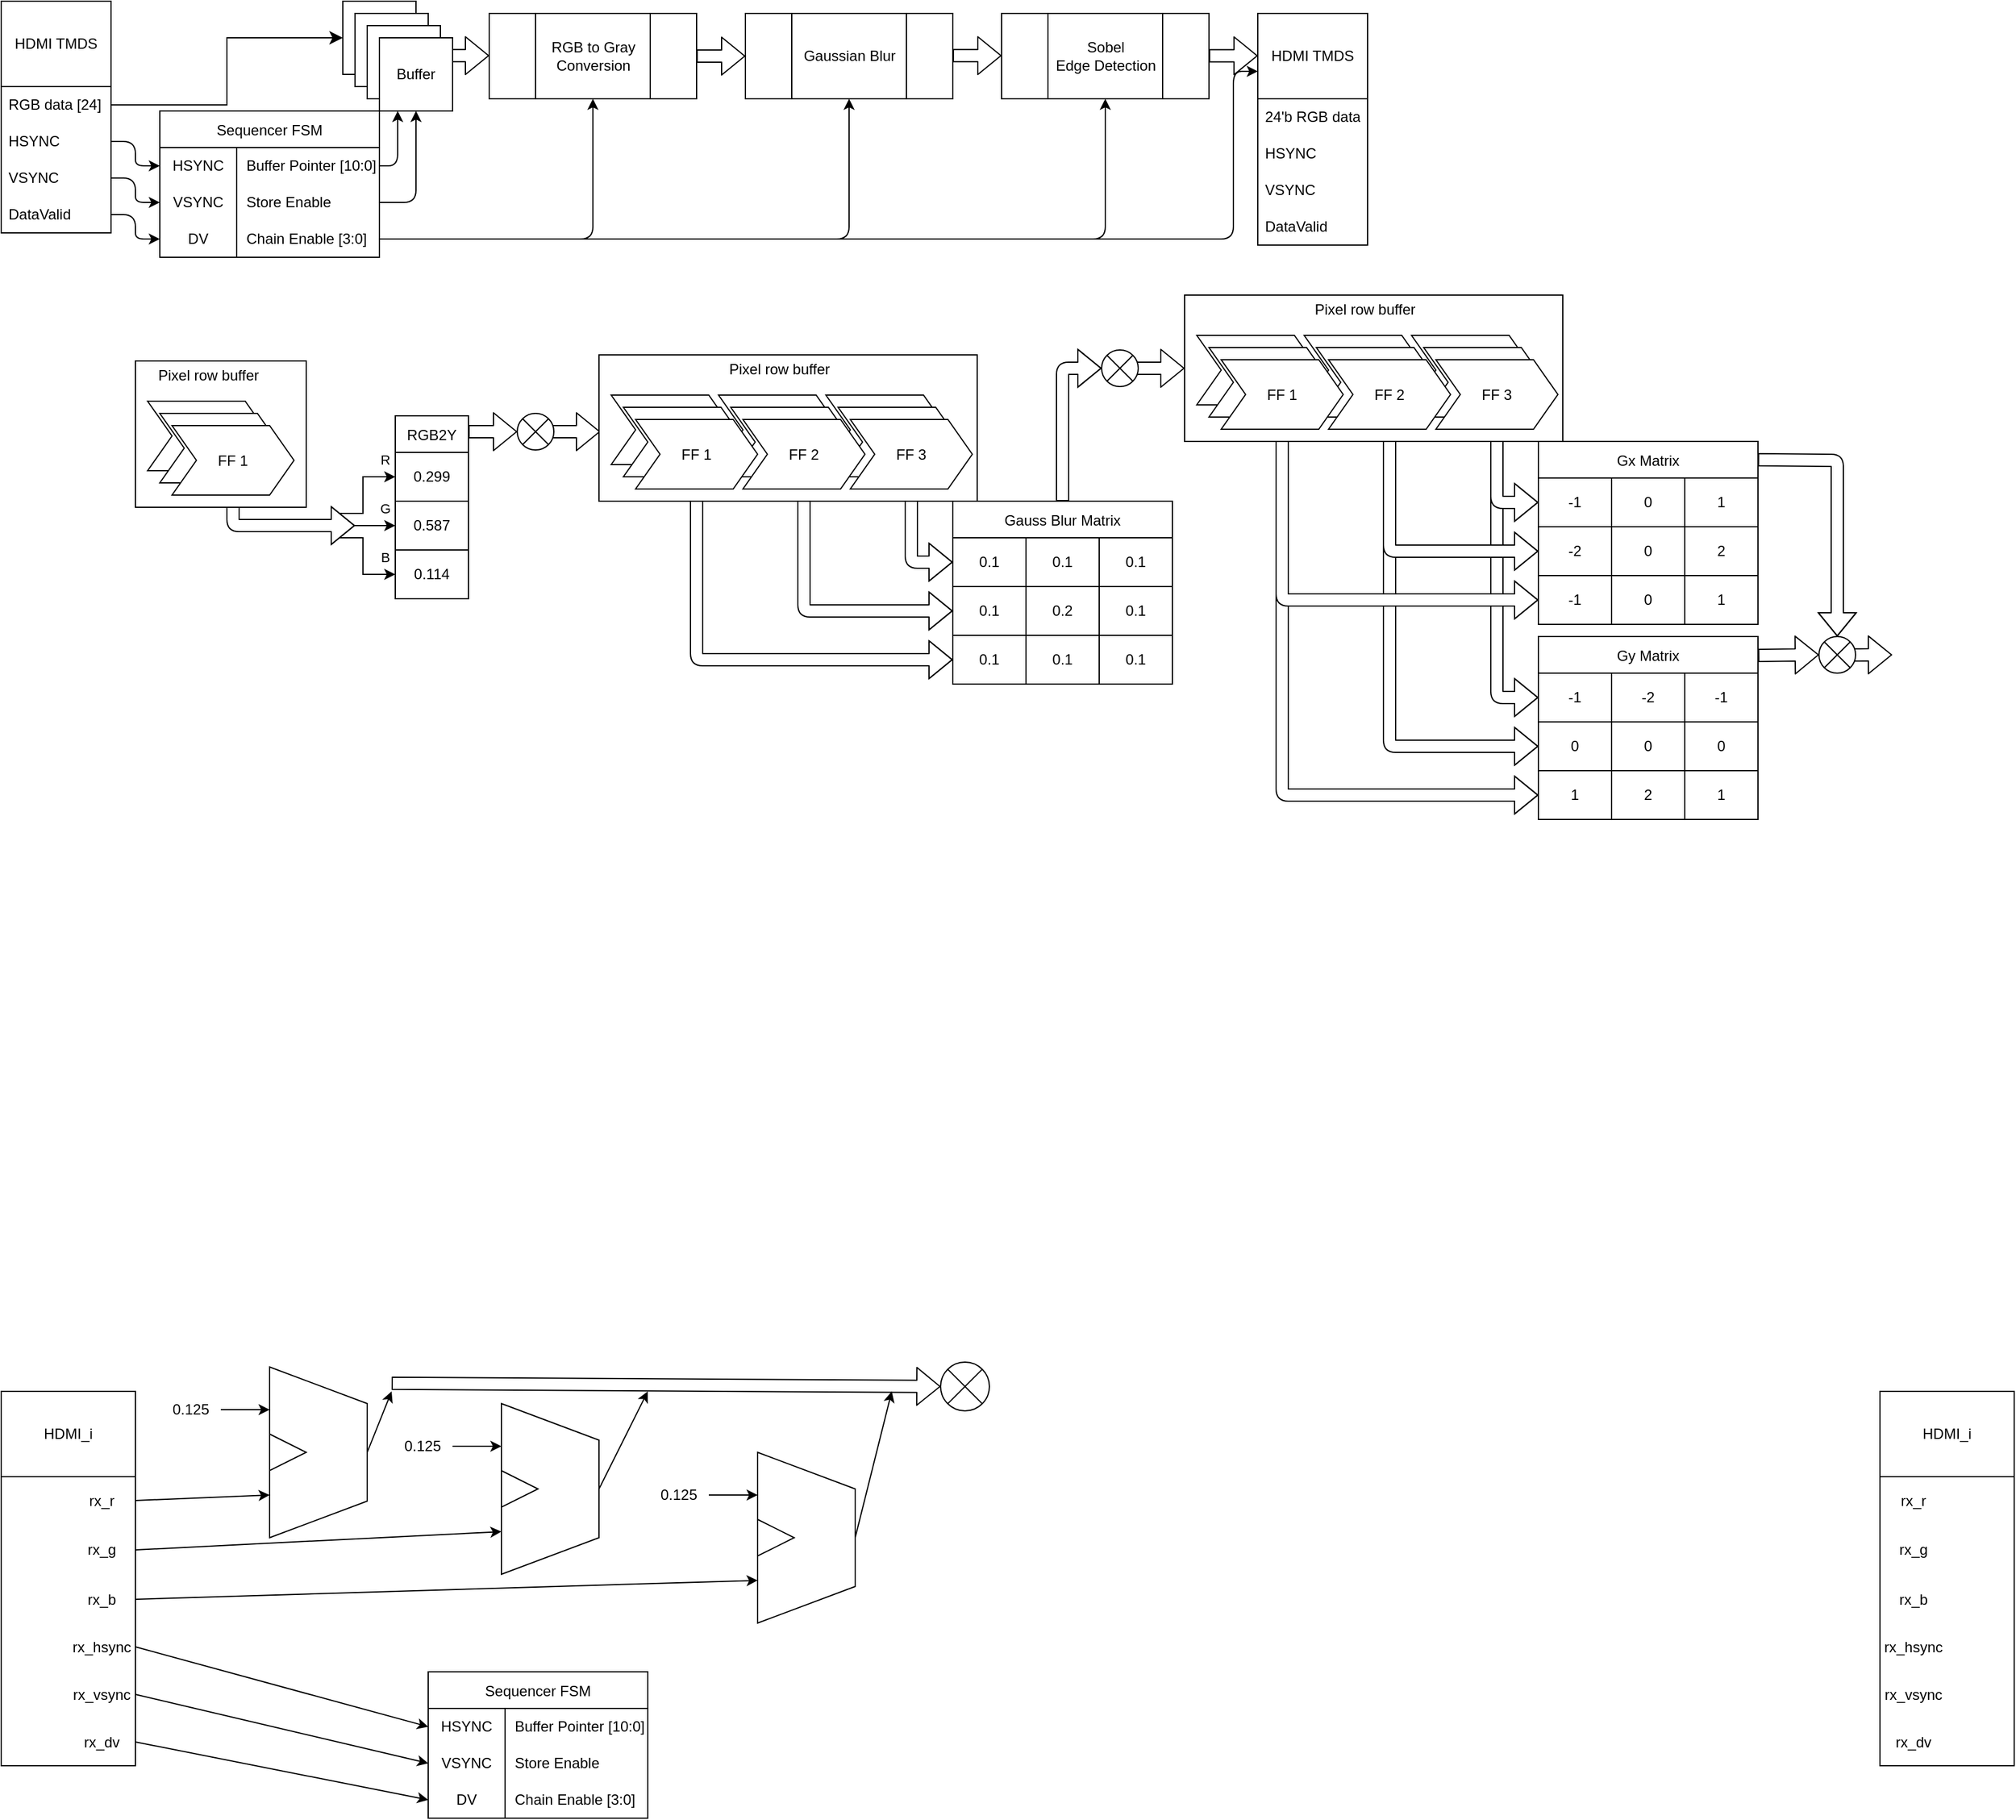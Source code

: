 <mxfile>
    <diagram id="B6FuRGe8eG0oxutKveG0" name="Page-1">
        <mxGraphModel dx="853" dy="436" grid="1" gridSize="10" guides="1" tooltips="1" connect="1" arrows="1" fold="1" page="1" pageScale="1" pageWidth="850" pageHeight="1100" math="0" shadow="0">
            <root>
                <mxCell id="0"/>
                <mxCell id="1" parent="0"/>
                <mxCell id="103" style="edgeStyle=orthogonalEdgeStyle;html=1;entryX=0;entryY=0.5;entryDx=0;entryDy=0;shape=flexArrow;fillColor=default;fontStyle=0" parent="1" source="22" target="95" edge="1">
                    <mxGeometry relative="1" as="geometry"/>
                </mxCell>
                <mxCell id="104" style="edgeStyle=orthogonalEdgeStyle;html=1;entryX=0;entryY=0.5;entryDx=0;entryDy=0;shape=flexArrow;fillColor=default;fontStyle=0" parent="1" source="23" target="91" edge="1">
                    <mxGeometry relative="1" as="geometry"/>
                </mxCell>
                <mxCell id="105" style="edgeStyle=orthogonalEdgeStyle;html=1;entryX=0;entryY=0.5;entryDx=0;entryDy=0;shape=flexArrow;fillColor=default;fontStyle=0" parent="1" source="24" target="87" edge="1">
                    <mxGeometry relative="1" as="geometry"/>
                </mxCell>
                <mxCell id="106" style="edgeStyle=orthogonalEdgeStyle;html=1;entryX=0;entryY=0.5;entryDx=0;entryDy=0;shape=flexArrow;fillColor=default;fontStyle=0" parent="1" source="22" target="82" edge="1">
                    <mxGeometry relative="1" as="geometry"/>
                </mxCell>
                <mxCell id="102" style="edgeStyle=orthogonalEdgeStyle;html=1;entryX=0;entryY=0.5;entryDx=0;entryDy=0;shape=flexArrow;fillColor=default;fontStyle=0" parent="1" source="23" target="78" edge="1">
                    <mxGeometry relative="1" as="geometry"/>
                </mxCell>
                <mxCell id="101" style="edgeStyle=orthogonalEdgeStyle;html=1;entryX=0;entryY=0.5;entryDx=0;entryDy=0;shape=flexArrow;fillColor=default;fontStyle=0" parent="1" source="24" target="74" edge="1">
                    <mxGeometry relative="1" as="geometry"/>
                </mxCell>
                <mxCell id="224" style="edgeStyle=orthogonalEdgeStyle;shape=flexArrow;html=1;entryX=0;entryY=0.5;entryDx=0;entryDy=0;fontStyle=0" parent="1" source="220" target="127" edge="1">
                    <mxGeometry relative="1" as="geometry"/>
                </mxCell>
                <mxCell id="225" style="edgeStyle=orthogonalEdgeStyle;shape=flexArrow;html=1;entryX=0;entryY=0.5;entryDx=0;entryDy=0;fontStyle=0" parent="1" source="221" target="123" edge="1">
                    <mxGeometry relative="1" as="geometry"/>
                </mxCell>
                <mxCell id="226" style="edgeStyle=orthogonalEdgeStyle;shape=flexArrow;html=1;entryX=0;entryY=0.5;entryDx=0;entryDy=0;fontStyle=0" parent="1" source="222" target="119" edge="1">
                    <mxGeometry relative="1" as="geometry"/>
                </mxCell>
                <mxCell id="198" value="" style="edgeStyle=elbowEdgeStyle;elbow=horizontal;endArrow=classic;html=1;curved=0;rounded=0;fillColor=default;gradientColor=none;entryX=0;entryY=0.5;entryDx=0;entryDy=0;fontStyle=0" parent="1" target="173" edge="1">
                    <mxGeometry width="50" height="50" relative="1" as="geometry">
                        <mxPoint x="300" y="430" as="sourcePoint"/>
                        <mxPoint x="350" y="400" as="targetPoint"/>
                        <Array as="points"/>
                    </mxGeometry>
                </mxCell>
                <mxCell id="199" value="" style="edgeStyle=elbowEdgeStyle;elbow=horizontal;endArrow=classic;html=1;curved=0;rounded=0;fillColor=default;gradientColor=none;entryX=0;entryY=0.5;entryDx=0;entryDy=0;fontStyle=0" parent="1" target="177" edge="1">
                    <mxGeometry width="50" height="50" relative="1" as="geometry">
                        <mxPoint x="300" y="440" as="sourcePoint"/>
                        <mxPoint x="363" y="408.0" as="targetPoint"/>
                        <Array as="points"/>
                    </mxGeometry>
                </mxCell>
                <mxCell id="200" value="" style="edgeStyle=elbowEdgeStyle;elbow=horizontal;endArrow=classic;html=1;curved=0;rounded=0;fillColor=default;gradientColor=none;entryX=0;entryY=0.5;entryDx=0;entryDy=0;fontStyle=0" parent="1" target="181" edge="1">
                    <mxGeometry width="50" height="50" relative="1" as="geometry">
                        <mxPoint x="300" y="450" as="sourcePoint"/>
                        <mxPoint x="363" y="410" as="targetPoint"/>
                        <Array as="points"/>
                    </mxGeometry>
                </mxCell>
                <mxCell id="197" style="edgeStyle=orthogonalEdgeStyle;shape=flexArrow;html=1;fillColor=default;fontStyle=0" parent="1" source="193" edge="1">
                    <mxGeometry relative="1" as="geometry">
                        <mxPoint x="320" y="440" as="targetPoint"/>
                        <Array as="points">
                            <mxPoint x="220" y="440"/>
                        </Array>
                    </mxGeometry>
                </mxCell>
                <mxCell id="114" value="" style="rounded=0;whiteSpace=wrap;html=1;fontStyle=0" parent="1" vertex="1">
                    <mxGeometry x="1000" y="251" width="310" height="120" as="geometry"/>
                </mxCell>
                <mxCell id="112" style="shape=flexArrow;html=1;fillColor=default;exitX=1.001;exitY=0.103;exitDx=0;exitDy=0;exitPerimeter=0;fontStyle=0" parent="1" edge="1">
                    <mxGeometry relative="1" as="geometry">
                        <mxPoint x="1548" y="546.08" as="sourcePoint"/>
                        <mxPoint x="1580" y="546" as="targetPoint"/>
                    </mxGeometry>
                </mxCell>
                <mxCell id="3" value="HDMI TMDS" style="swimlane;fontStyle=0;childLayout=stackLayout;horizontal=1;startSize=70;horizontalStack=0;resizeParent=1;resizeParentMax=0;resizeLast=0;collapsible=1;marginBottom=0;whiteSpace=wrap;html=1;" parent="1" vertex="1">
                    <mxGeometry x="30" y="10" width="90" height="190" as="geometry">
                        <mxRectangle x="160" y="200" width="60" height="30" as="alternateBounds"/>
                    </mxGeometry>
                </mxCell>
                <mxCell id="5" value="RGB data [24]" style="text;strokeColor=none;fillColor=none;align=left;verticalAlign=middle;spacingLeft=4;spacingRight=4;overflow=hidden;points=[[0,0.5],[1,0.5]];portConstraint=eastwest;rotatable=0;whiteSpace=wrap;html=1;fontStyle=0" parent="3" vertex="1">
                    <mxGeometry y="70" width="90" height="30" as="geometry"/>
                </mxCell>
                <mxCell id="6" value="HSYNC" style="text;strokeColor=none;fillColor=none;align=left;verticalAlign=middle;spacingLeft=4;spacingRight=4;overflow=hidden;points=[[0,0.5],[1,0.5]];portConstraint=eastwest;rotatable=0;whiteSpace=wrap;html=1;fontStyle=0" parent="3" vertex="1">
                    <mxGeometry y="100" width="90" height="30" as="geometry"/>
                </mxCell>
                <mxCell id="26" value="VSYNC" style="text;strokeColor=none;fillColor=none;align=left;verticalAlign=middle;spacingLeft=4;spacingRight=4;overflow=hidden;points=[[0,0.5],[1,0.5]];portConstraint=eastwest;rotatable=0;whiteSpace=wrap;html=1;fontStyle=0" parent="3" vertex="1">
                    <mxGeometry y="130" width="90" height="30" as="geometry"/>
                </mxCell>
                <mxCell id="27" value="DataValid" style="text;strokeColor=none;fillColor=none;align=left;verticalAlign=middle;spacingLeft=4;spacingRight=4;overflow=hidden;points=[[0,0.5],[1,0.5]];portConstraint=eastwest;rotatable=0;whiteSpace=wrap;html=1;fontStyle=0" parent="3" vertex="1">
                    <mxGeometry y="160" width="90" height="30" as="geometry"/>
                </mxCell>
                <mxCell id="28" value="HDMI TMDS" style="swimlane;fontStyle=0;childLayout=stackLayout;horizontal=1;startSize=70;horizontalStack=0;resizeParent=1;resizeParentMax=0;resizeLast=0;collapsible=1;marginBottom=0;whiteSpace=wrap;html=1;" parent="1" vertex="1">
                    <mxGeometry x="1060" y="20" width="90" height="190" as="geometry">
                        <mxRectangle x="160" y="200" width="60" height="30" as="alternateBounds"/>
                    </mxGeometry>
                </mxCell>
                <mxCell id="29" value="24'b RGB data" style="text;strokeColor=none;fillColor=none;align=left;verticalAlign=middle;spacingLeft=4;spacingRight=4;overflow=hidden;points=[[0,0.5],[1,0.5]];portConstraint=eastwest;rotatable=0;whiteSpace=wrap;html=1;fontStyle=0" parent="28" vertex="1">
                    <mxGeometry y="70" width="90" height="30" as="geometry"/>
                </mxCell>
                <mxCell id="30" value="HSYNC" style="text;strokeColor=none;fillColor=none;align=left;verticalAlign=middle;spacingLeft=4;spacingRight=4;overflow=hidden;points=[[0,0.5],[1,0.5]];portConstraint=eastwest;rotatable=0;whiteSpace=wrap;html=1;fontStyle=0" parent="28" vertex="1">
                    <mxGeometry y="100" width="90" height="30" as="geometry"/>
                </mxCell>
                <mxCell id="31" value="VSYNC" style="text;strokeColor=none;fillColor=none;align=left;verticalAlign=middle;spacingLeft=4;spacingRight=4;overflow=hidden;points=[[0,0.5],[1,0.5]];portConstraint=eastwest;rotatable=0;whiteSpace=wrap;html=1;fontStyle=0" parent="28" vertex="1">
                    <mxGeometry y="130" width="90" height="30" as="geometry"/>
                </mxCell>
                <mxCell id="32" value="DataValid" style="text;strokeColor=none;fillColor=none;align=left;verticalAlign=middle;spacingLeft=4;spacingRight=4;overflow=hidden;points=[[0,0.5],[1,0.5]];portConstraint=eastwest;rotatable=0;whiteSpace=wrap;html=1;fontStyle=0" parent="28" vertex="1">
                    <mxGeometry y="160" width="90" height="30" as="geometry"/>
                </mxCell>
                <mxCell id="40" value="" style="group;fontStyle=0" parent="1" vertex="1" connectable="0">
                    <mxGeometry x="430" y="20" width="590" height="70" as="geometry"/>
                </mxCell>
                <mxCell id="11" value="RGB to Gray&lt;br&gt;Conversion" style="shape=process;whiteSpace=wrap;html=1;backgroundOutline=1;size=0.222;fontStyle=0" parent="40" vertex="1">
                    <mxGeometry width="170" height="70" as="geometry"/>
                </mxCell>
                <mxCell id="34" value="Gaussian Blur" style="shape=process;whiteSpace=wrap;html=1;backgroundOutline=1;size=0.222;fontStyle=0" parent="40" vertex="1">
                    <mxGeometry x="210" width="170" height="70" as="geometry"/>
                </mxCell>
                <mxCell id="35" value="Sobel&lt;br&gt;Edge Detection" style="shape=process;whiteSpace=wrap;html=1;backgroundOutline=1;size=0.222;fontStyle=0" parent="40" vertex="1">
                    <mxGeometry x="420" width="170" height="70" as="geometry"/>
                </mxCell>
                <mxCell id="36" value="" style="shape=flexArrow;endArrow=classic;html=1;fontStyle=0" parent="40" source="11" edge="1">
                    <mxGeometry width="50" height="50" relative="1" as="geometry">
                        <mxPoint x="170" y="40" as="sourcePoint"/>
                        <mxPoint x="210" y="35" as="targetPoint"/>
                    </mxGeometry>
                </mxCell>
                <mxCell id="39" value="" style="shape=flexArrow;endArrow=classic;html=1;fontStyle=0" parent="40" edge="1">
                    <mxGeometry width="50" height="50" relative="1" as="geometry">
                        <mxPoint x="380" y="34.6" as="sourcePoint"/>
                        <mxPoint x="420" y="34.6" as="targetPoint"/>
                    </mxGeometry>
                </mxCell>
                <mxCell id="49" value="" style="group;fontStyle=0" parent="1" vertex="1" connectable="0">
                    <mxGeometry x="310" y="10" width="120" height="90" as="geometry"/>
                </mxCell>
                <mxCell id="47" value="" style="shape=flexArrow;endArrow=classic;html=1;fontStyle=0" parent="49" edge="1">
                    <mxGeometry width="50" height="50" relative="1" as="geometry">
                        <mxPoint x="80" y="44.6" as="sourcePoint"/>
                        <mxPoint x="120" y="44.6" as="targetPoint"/>
                    </mxGeometry>
                </mxCell>
                <mxCell id="45" value="" style="group;fontStyle=0" parent="49" vertex="1" connectable="0">
                    <mxGeometry width="90" height="90" as="geometry"/>
                </mxCell>
                <mxCell id="41" value="" style="rounded=0;whiteSpace=wrap;html=1;fontStyle=0" parent="45" vertex="1">
                    <mxGeometry width="60" height="60" as="geometry"/>
                </mxCell>
                <mxCell id="42" value="" style="rounded=0;whiteSpace=wrap;html=1;fontStyle=0" parent="45" vertex="1">
                    <mxGeometry x="10" y="10" width="60" height="60" as="geometry"/>
                </mxCell>
                <mxCell id="43" value="" style="rounded=0;whiteSpace=wrap;html=1;fontStyle=0" parent="45" vertex="1">
                    <mxGeometry x="20" y="20" width="60" height="60" as="geometry"/>
                </mxCell>
                <mxCell id="44" value="" style="rounded=0;whiteSpace=wrap;html=1;fontStyle=0" parent="45" vertex="1">
                    <mxGeometry x="30" y="30" width="60" height="60" as="geometry"/>
                </mxCell>
                <mxCell id="48" value="Buffer" style="text;html=1;strokeColor=none;fillColor=none;align=center;verticalAlign=middle;whiteSpace=wrap;rounded=0;fontStyle=0" parent="45" vertex="1">
                    <mxGeometry x="30" y="45" width="60" height="30" as="geometry"/>
                </mxCell>
                <mxCell id="50" value="" style="edgeStyle=elbowEdgeStyle;elbow=horizontal;endArrow=classic;html=1;curved=0;rounded=0;endSize=8;startSize=8;entryX=0;entryY=0.5;entryDx=0;entryDy=0;exitX=1;exitY=0.5;exitDx=0;exitDy=0;fontStyle=0" parent="1" source="5" target="41" edge="1">
                    <mxGeometry width="50" height="50" relative="1" as="geometry">
                        <mxPoint x="120" y="100" as="sourcePoint"/>
                        <mxPoint x="170" y="50" as="targetPoint"/>
                    </mxGeometry>
                </mxCell>
                <mxCell id="55" value="Sequencer FSM" style="shape=table;startSize=30;container=1;collapsible=0;childLayout=tableLayout;fixedRows=1;rowLines=0;fontStyle=0;" parent="1" vertex="1">
                    <mxGeometry x="160" y="100" width="180" height="120" as="geometry"/>
                </mxCell>
                <mxCell id="56" value="" style="shape=tableRow;horizontal=0;startSize=0;swimlaneHead=0;swimlaneBody=0;top=0;left=0;bottom=0;right=0;collapsible=0;dropTarget=0;fillColor=none;points=[[0,0.5],[1,0.5]];portConstraint=eastwest;fontStyle=0" parent="55" vertex="1">
                    <mxGeometry y="30" width="180" height="30" as="geometry"/>
                </mxCell>
                <mxCell id="57" value="HSYNC" style="shape=partialRectangle;html=1;whiteSpace=wrap;connectable=0;fillColor=none;top=0;left=0;bottom=0;right=0;overflow=hidden;pointerEvents=1;fontStyle=0" parent="56" vertex="1">
                    <mxGeometry width="63" height="30" as="geometry">
                        <mxRectangle width="63" height="30" as="alternateBounds"/>
                    </mxGeometry>
                </mxCell>
                <mxCell id="58" value="Buffer Pointer [10:0]" style="shape=partialRectangle;html=1;whiteSpace=wrap;connectable=0;fillColor=none;top=0;left=0;bottom=0;right=0;align=left;spacingLeft=6;overflow=hidden;fontStyle=0" parent="56" vertex="1">
                    <mxGeometry x="63" width="117" height="30" as="geometry">
                        <mxRectangle width="117" height="30" as="alternateBounds"/>
                    </mxGeometry>
                </mxCell>
                <mxCell id="59" value="" style="shape=tableRow;horizontal=0;startSize=0;swimlaneHead=0;swimlaneBody=0;top=0;left=0;bottom=0;right=0;collapsible=0;dropTarget=0;fillColor=none;points=[[0,0.5],[1,0.5]];portConstraint=eastwest;fontStyle=0" parent="55" vertex="1">
                    <mxGeometry y="60" width="180" height="30" as="geometry"/>
                </mxCell>
                <mxCell id="60" value="VSYNC" style="shape=partialRectangle;html=1;whiteSpace=wrap;connectable=0;fillColor=none;top=0;left=0;bottom=0;right=0;overflow=hidden;fontStyle=0" parent="59" vertex="1">
                    <mxGeometry width="63" height="30" as="geometry">
                        <mxRectangle width="63" height="30" as="alternateBounds"/>
                    </mxGeometry>
                </mxCell>
                <mxCell id="61" value="Store Enable" style="shape=partialRectangle;html=1;whiteSpace=wrap;connectable=0;fillColor=none;top=0;left=0;bottom=0;right=0;align=left;spacingLeft=6;overflow=hidden;fontStyle=0" parent="59" vertex="1">
                    <mxGeometry x="63" width="117" height="30" as="geometry">
                        <mxRectangle width="117" height="30" as="alternateBounds"/>
                    </mxGeometry>
                </mxCell>
                <mxCell id="62" value="" style="shape=tableRow;horizontal=0;startSize=0;swimlaneHead=0;swimlaneBody=0;top=0;left=0;bottom=0;right=0;collapsible=0;dropTarget=0;fillColor=none;points=[[0,0.5],[1,0.5]];portConstraint=eastwest;fontStyle=0" parent="55" vertex="1">
                    <mxGeometry y="90" width="180" height="30" as="geometry"/>
                </mxCell>
                <mxCell id="63" value="DV" style="shape=partialRectangle;html=1;whiteSpace=wrap;connectable=0;fillColor=none;top=0;left=0;bottom=0;right=0;overflow=hidden;fontStyle=0" parent="62" vertex="1">
                    <mxGeometry width="63" height="30" as="geometry">
                        <mxRectangle width="63" height="30" as="alternateBounds"/>
                    </mxGeometry>
                </mxCell>
                <mxCell id="64" value="Chain Enable [3:0]" style="shape=partialRectangle;html=1;whiteSpace=wrap;connectable=0;fillColor=none;top=0;left=0;bottom=0;right=0;align=left;spacingLeft=6;overflow=hidden;fontStyle=0" parent="62" vertex="1">
                    <mxGeometry x="63" width="117" height="30" as="geometry">
                        <mxRectangle width="117" height="30" as="alternateBounds"/>
                    </mxGeometry>
                </mxCell>
                <mxCell id="65" style="edgeStyle=orthogonalEdgeStyle;html=1;entryX=0;entryY=0.5;entryDx=0;entryDy=0;exitX=1;exitY=0.5;exitDx=0;exitDy=0;fontStyle=0" parent="1" source="6" target="56" edge="1">
                    <mxGeometry relative="1" as="geometry"/>
                </mxCell>
                <mxCell id="66" style="edgeStyle=orthogonalEdgeStyle;html=1;entryX=0;entryY=0.5;entryDx=0;entryDy=0;exitX=1;exitY=0.5;exitDx=0;exitDy=0;fontStyle=0" parent="1" source="26" target="59" edge="1">
                    <mxGeometry relative="1" as="geometry"/>
                </mxCell>
                <mxCell id="67" style="edgeStyle=orthogonalEdgeStyle;html=1;exitX=1;exitY=0.5;exitDx=0;exitDy=0;entryX=0;entryY=0.5;entryDx=0;entryDy=0;fontStyle=0" parent="1" source="27" target="62" edge="1">
                    <mxGeometry relative="1" as="geometry"/>
                </mxCell>
                <mxCell id="68" style="edgeStyle=orthogonalEdgeStyle;html=1;exitX=1;exitY=0.5;exitDx=0;exitDy=0;entryX=0.25;entryY=1;entryDx=0;entryDy=0;fontStyle=0" parent="1" source="56" target="44" edge="1">
                    <mxGeometry relative="1" as="geometry"/>
                </mxCell>
                <mxCell id="69" style="edgeStyle=orthogonalEdgeStyle;html=1;exitX=1;exitY=0.5;exitDx=0;exitDy=0;entryX=0.5;entryY=1;entryDx=0;entryDy=0;fontStyle=0" parent="1" source="59" target="44" edge="1">
                    <mxGeometry relative="1" as="geometry"/>
                </mxCell>
                <mxCell id="70" style="edgeStyle=orthogonalEdgeStyle;html=1;entryX=0.5;entryY=1;entryDx=0;entryDy=0;exitX=1;exitY=0.5;exitDx=0;exitDy=0;fontStyle=0" parent="1" source="62" target="11" edge="1">
                    <mxGeometry relative="1" as="geometry">
                        <mxPoint x="610" y="180" as="sourcePoint"/>
                    </mxGeometry>
                </mxCell>
                <mxCell id="71" style="edgeStyle=orthogonalEdgeStyle;html=1;exitX=1;exitY=0.5;exitDx=0;exitDy=0;entryX=0.5;entryY=1;entryDx=0;entryDy=0;fontStyle=0" parent="1" source="62" target="34" edge="1">
                    <mxGeometry relative="1" as="geometry"/>
                </mxCell>
                <mxCell id="72" style="edgeStyle=orthogonalEdgeStyle;html=1;exitX=1;exitY=0.5;exitDx=0;exitDy=0;entryX=0.5;entryY=1;entryDx=0;entryDy=0;fontStyle=0" parent="1" source="62" target="35" edge="1">
                    <mxGeometry relative="1" as="geometry">
                        <mxPoint x="930" y="90" as="targetPoint"/>
                    </mxGeometry>
                </mxCell>
                <mxCell id="110" style="edgeStyle=orthogonalEdgeStyle;shape=flexArrow;html=1;entryX=0.5;entryY=0;entryDx=0;entryDy=0;fillColor=default;fontStyle=0" parent="1" target="109" edge="1">
                    <mxGeometry relative="1" as="geometry">
                        <mxPoint x="1470" y="386" as="sourcePoint"/>
                    </mxGeometry>
                </mxCell>
                <mxCell id="73" value="Gx Matrix" style="shape=table;startSize=30;container=1;collapsible=0;childLayout=tableLayout;fontStyle=0;align=center;" parent="1" vertex="1">
                    <mxGeometry x="1290" y="371" width="180" height="150" as="geometry"/>
                </mxCell>
                <mxCell id="74" value="" style="shape=tableRow;horizontal=0;startSize=0;swimlaneHead=0;swimlaneBody=0;top=0;left=0;bottom=0;right=0;collapsible=0;dropTarget=0;fillColor=none;points=[[0,0.5],[1,0.5]];portConstraint=eastwest;fontStyle=0" parent="73" vertex="1">
                    <mxGeometry y="30" width="180" height="40" as="geometry"/>
                </mxCell>
                <mxCell id="75" value="-1" style="shape=partialRectangle;html=1;whiteSpace=wrap;connectable=0;fillColor=none;top=0;left=0;bottom=0;right=0;overflow=hidden;fontStyle=0" parent="74" vertex="1">
                    <mxGeometry width="60" height="40" as="geometry">
                        <mxRectangle width="60" height="40" as="alternateBounds"/>
                    </mxGeometry>
                </mxCell>
                <mxCell id="76" value="0" style="shape=partialRectangle;html=1;whiteSpace=wrap;connectable=0;fillColor=none;top=0;left=0;bottom=0;right=0;overflow=hidden;fontStyle=0" parent="74" vertex="1">
                    <mxGeometry x="60" width="60" height="40" as="geometry">
                        <mxRectangle width="60" height="40" as="alternateBounds"/>
                    </mxGeometry>
                </mxCell>
                <mxCell id="77" value="1" style="shape=partialRectangle;html=1;whiteSpace=wrap;connectable=0;fillColor=none;top=0;left=0;bottom=0;right=0;overflow=hidden;fontStyle=0" parent="74" vertex="1">
                    <mxGeometry x="120" width="60" height="40" as="geometry">
                        <mxRectangle width="60" height="40" as="alternateBounds"/>
                    </mxGeometry>
                </mxCell>
                <mxCell id="78" value="" style="shape=tableRow;horizontal=0;startSize=0;swimlaneHead=0;swimlaneBody=0;top=0;left=0;bottom=0;right=0;collapsible=0;dropTarget=0;fillColor=none;points=[[0,0.5],[1,0.5]];portConstraint=eastwest;fontStyle=0" parent="73" vertex="1">
                    <mxGeometry y="70" width="180" height="40" as="geometry"/>
                </mxCell>
                <mxCell id="79" value="-2" style="shape=partialRectangle;html=1;whiteSpace=wrap;connectable=0;fillColor=none;top=0;left=0;bottom=0;right=0;overflow=hidden;fontStyle=0" parent="78" vertex="1">
                    <mxGeometry width="60" height="40" as="geometry">
                        <mxRectangle width="60" height="40" as="alternateBounds"/>
                    </mxGeometry>
                </mxCell>
                <mxCell id="80" value="0" style="shape=partialRectangle;html=1;whiteSpace=wrap;connectable=0;fillColor=none;top=0;left=0;bottom=0;right=0;overflow=hidden;fontStyle=0" parent="78" vertex="1">
                    <mxGeometry x="60" width="60" height="40" as="geometry">
                        <mxRectangle width="60" height="40" as="alternateBounds"/>
                    </mxGeometry>
                </mxCell>
                <mxCell id="81" value="2" style="shape=partialRectangle;html=1;whiteSpace=wrap;connectable=0;fillColor=none;top=0;left=0;bottom=0;right=0;overflow=hidden;fontStyle=0" parent="78" vertex="1">
                    <mxGeometry x="120" width="60" height="40" as="geometry">
                        <mxRectangle width="60" height="40" as="alternateBounds"/>
                    </mxGeometry>
                </mxCell>
                <mxCell id="82" value="" style="shape=tableRow;horizontal=0;startSize=0;swimlaneHead=0;swimlaneBody=0;top=0;left=0;bottom=0;right=0;collapsible=0;dropTarget=0;fillColor=none;points=[[0,0.5],[1,0.5]];portConstraint=eastwest;fontStyle=0" parent="73" vertex="1">
                    <mxGeometry y="110" width="180" height="40" as="geometry"/>
                </mxCell>
                <mxCell id="83" value="-1" style="shape=partialRectangle;html=1;whiteSpace=wrap;connectable=0;fillColor=none;top=0;left=0;bottom=0;right=0;overflow=hidden;fontStyle=0" parent="82" vertex="1">
                    <mxGeometry width="60" height="40" as="geometry">
                        <mxRectangle width="60" height="40" as="alternateBounds"/>
                    </mxGeometry>
                </mxCell>
                <mxCell id="84" value="0" style="shape=partialRectangle;html=1;whiteSpace=wrap;connectable=0;fillColor=none;top=0;left=0;bottom=0;right=0;overflow=hidden;fontStyle=0" parent="82" vertex="1">
                    <mxGeometry x="60" width="60" height="40" as="geometry">
                        <mxRectangle width="60" height="40" as="alternateBounds"/>
                    </mxGeometry>
                </mxCell>
                <mxCell id="85" value="1" style="shape=partialRectangle;html=1;whiteSpace=wrap;connectable=0;fillColor=none;top=0;left=0;bottom=0;right=0;overflow=hidden;fontStyle=0" parent="82" vertex="1">
                    <mxGeometry x="120" width="60" height="40" as="geometry">
                        <mxRectangle width="60" height="40" as="alternateBounds"/>
                    </mxGeometry>
                </mxCell>
                <mxCell id="111" style="shape=flexArrow;html=1;entryX=0;entryY=0.5;entryDx=0;entryDy=0;fillColor=default;exitX=1.001;exitY=0.103;exitDx=0;exitDy=0;exitPerimeter=0;fontStyle=0" parent="1" source="86" target="109" edge="1">
                    <mxGeometry relative="1" as="geometry">
                        <mxPoint x="1470" y="606" as="sourcePoint"/>
                    </mxGeometry>
                </mxCell>
                <mxCell id="86" value="Gy Matrix" style="shape=table;startSize=30;container=1;collapsible=0;childLayout=tableLayout;fontStyle=0;align=center;" parent="1" vertex="1">
                    <mxGeometry x="1290" y="531" width="180" height="150" as="geometry"/>
                </mxCell>
                <mxCell id="87" value="" style="shape=tableRow;horizontal=0;startSize=0;swimlaneHead=0;swimlaneBody=0;top=0;left=0;bottom=0;right=0;collapsible=0;dropTarget=0;fillColor=none;points=[[0,0.5],[1,0.5]];portConstraint=eastwest;fontStyle=0" parent="86" vertex="1">
                    <mxGeometry y="30" width="180" height="40" as="geometry"/>
                </mxCell>
                <mxCell id="88" value="-1" style="shape=partialRectangle;html=1;whiteSpace=wrap;connectable=0;fillColor=none;top=0;left=0;bottom=0;right=0;overflow=hidden;fontStyle=0" parent="87" vertex="1">
                    <mxGeometry width="60" height="40" as="geometry">
                        <mxRectangle width="60" height="40" as="alternateBounds"/>
                    </mxGeometry>
                </mxCell>
                <mxCell id="89" value="-2" style="shape=partialRectangle;html=1;whiteSpace=wrap;connectable=0;fillColor=none;top=0;left=0;bottom=0;right=0;overflow=hidden;fontStyle=0" parent="87" vertex="1">
                    <mxGeometry x="60" width="60" height="40" as="geometry">
                        <mxRectangle width="60" height="40" as="alternateBounds"/>
                    </mxGeometry>
                </mxCell>
                <mxCell id="90" value="-1" style="shape=partialRectangle;html=1;whiteSpace=wrap;connectable=0;fillColor=none;top=0;left=0;bottom=0;right=0;overflow=hidden;fontStyle=0" parent="87" vertex="1">
                    <mxGeometry x="120" width="60" height="40" as="geometry">
                        <mxRectangle width="60" height="40" as="alternateBounds"/>
                    </mxGeometry>
                </mxCell>
                <mxCell id="91" value="" style="shape=tableRow;horizontal=0;startSize=0;swimlaneHead=0;swimlaneBody=0;top=0;left=0;bottom=0;right=0;collapsible=0;dropTarget=0;fillColor=none;points=[[0,0.5],[1,0.5]];portConstraint=eastwest;fontStyle=0" parent="86" vertex="1">
                    <mxGeometry y="70" width="180" height="40" as="geometry"/>
                </mxCell>
                <mxCell id="92" value="0" style="shape=partialRectangle;html=1;whiteSpace=wrap;connectable=0;fillColor=none;top=0;left=0;bottom=0;right=0;overflow=hidden;fontStyle=0" parent="91" vertex="1">
                    <mxGeometry width="60" height="40" as="geometry">
                        <mxRectangle width="60" height="40" as="alternateBounds"/>
                    </mxGeometry>
                </mxCell>
                <mxCell id="93" value="0" style="shape=partialRectangle;html=1;whiteSpace=wrap;connectable=0;fillColor=none;top=0;left=0;bottom=0;right=0;overflow=hidden;fontStyle=0" parent="91" vertex="1">
                    <mxGeometry x="60" width="60" height="40" as="geometry">
                        <mxRectangle width="60" height="40" as="alternateBounds"/>
                    </mxGeometry>
                </mxCell>
                <mxCell id="94" value="0" style="shape=partialRectangle;html=1;whiteSpace=wrap;connectable=0;fillColor=none;top=0;left=0;bottom=0;right=0;overflow=hidden;fontStyle=0" parent="91" vertex="1">
                    <mxGeometry x="120" width="60" height="40" as="geometry">
                        <mxRectangle width="60" height="40" as="alternateBounds"/>
                    </mxGeometry>
                </mxCell>
                <mxCell id="95" value="" style="shape=tableRow;horizontal=0;startSize=0;swimlaneHead=0;swimlaneBody=0;top=0;left=0;bottom=0;right=0;collapsible=0;dropTarget=0;fillColor=none;points=[[0,0.5],[1,0.5]];portConstraint=eastwest;fontStyle=0" parent="86" vertex="1">
                    <mxGeometry y="110" width="180" height="40" as="geometry"/>
                </mxCell>
                <mxCell id="96" value="1" style="shape=partialRectangle;html=1;whiteSpace=wrap;connectable=0;fillColor=none;top=0;left=0;bottom=0;right=0;overflow=hidden;fontStyle=0" parent="95" vertex="1">
                    <mxGeometry width="60" height="40" as="geometry">
                        <mxRectangle width="60" height="40" as="alternateBounds"/>
                    </mxGeometry>
                </mxCell>
                <mxCell id="97" value="2" style="shape=partialRectangle;html=1;whiteSpace=wrap;connectable=0;fillColor=none;top=0;left=0;bottom=0;right=0;overflow=hidden;fontStyle=0" parent="95" vertex="1">
                    <mxGeometry x="60" width="60" height="40" as="geometry">
                        <mxRectangle width="60" height="40" as="alternateBounds"/>
                    </mxGeometry>
                </mxCell>
                <mxCell id="98" value="1" style="shape=partialRectangle;html=1;whiteSpace=wrap;connectable=0;fillColor=none;top=0;left=0;bottom=0;right=0;overflow=hidden;fontStyle=0" parent="95" vertex="1">
                    <mxGeometry x="120" width="60" height="40" as="geometry">
                        <mxRectangle width="60" height="40" as="alternateBounds"/>
                    </mxGeometry>
                </mxCell>
                <mxCell id="107" value="" style="group;fontStyle=0" parent="1" vertex="1" connectable="0">
                    <mxGeometry x="1000" y="251" width="316" height="120" as="geometry"/>
                </mxCell>
                <mxCell id="13" value="Pixel row buffer" style="swimlane;childLayout=stackLayout;horizontal=1;fillColor=none;horizontalStack=1;resizeParent=1;resizeParentMax=0;resizeLast=0;collapsible=0;strokeColor=none;stackBorder=10;stackSpacing=-12;resizable=1;align=center;points=[];whiteSpace=wrap;html=1;fontStyle=0" parent="107" vertex="1">
                    <mxGeometry width="296" height="100" as="geometry"/>
                </mxCell>
                <mxCell id="14" value="FF 1" style="shape=step;perimeter=stepPerimeter;fixedSize=1;points=[];whiteSpace=wrap;html=1;fontStyle=0" parent="13" vertex="1">
                    <mxGeometry x="10" y="33" width="100" height="57" as="geometry"/>
                </mxCell>
                <mxCell id="15" value="FF 2" style="shape=step;perimeter=stepPerimeter;fixedSize=1;points=[];whiteSpace=wrap;html=1;fontStyle=0" parent="13" vertex="1">
                    <mxGeometry x="98" y="33" width="100" height="57" as="geometry"/>
                </mxCell>
                <mxCell id="16" value="FF 3" style="shape=step;perimeter=stepPerimeter;fixedSize=1;points=[];whiteSpace=wrap;html=1;fontStyle=0" parent="13" vertex="1">
                    <mxGeometry x="186" y="33" width="100" height="57" as="geometry"/>
                </mxCell>
                <mxCell id="17" value="" style="swimlane;childLayout=stackLayout;horizontal=1;fillColor=none;horizontalStack=1;resizeParent=1;resizeParentMax=0;resizeLast=0;collapsible=0;strokeColor=none;stackBorder=10;stackSpacing=-12;resizable=1;align=center;points=[];whiteSpace=wrap;html=1;fontStyle=0" parent="107" vertex="1">
                    <mxGeometry x="10" y="10" width="296" height="100" as="geometry"/>
                </mxCell>
                <mxCell id="18" value="FF 1" style="shape=step;perimeter=stepPerimeter;fixedSize=1;points=[];whiteSpace=wrap;html=1;fontStyle=0" parent="17" vertex="1">
                    <mxGeometry x="10" y="33" width="100" height="57" as="geometry"/>
                </mxCell>
                <mxCell id="19" value="FF 2" style="shape=step;perimeter=stepPerimeter;fixedSize=1;points=[];whiteSpace=wrap;html=1;fontStyle=0" parent="17" vertex="1">
                    <mxGeometry x="98" y="33" width="100" height="57" as="geometry"/>
                </mxCell>
                <mxCell id="20" value="FF 3" style="shape=step;perimeter=stepPerimeter;fixedSize=1;points=[];whiteSpace=wrap;html=1;fontStyle=0" parent="17" vertex="1">
                    <mxGeometry x="186" y="33" width="100" height="57" as="geometry"/>
                </mxCell>
                <mxCell id="21" value="" style="swimlane;childLayout=stackLayout;horizontal=1;fillColor=none;horizontalStack=1;resizeParent=1;resizeParentMax=0;resizeLast=0;collapsible=0;strokeColor=none;stackBorder=10;stackSpacing=-12;resizable=1;align=center;points=[];whiteSpace=wrap;html=1;fontStyle=0" parent="107" vertex="1">
                    <mxGeometry x="20" y="20" width="296" height="100" as="geometry"/>
                </mxCell>
                <mxCell id="22" value="FF 1" style="shape=step;perimeter=stepPerimeter;fixedSize=1;points=[];whiteSpace=wrap;html=1;fontStyle=0" parent="21" vertex="1">
                    <mxGeometry x="10" y="33" width="100" height="57" as="geometry"/>
                </mxCell>
                <mxCell id="23" value="FF 2" style="shape=step;perimeter=stepPerimeter;fixedSize=1;points=[];whiteSpace=wrap;html=1;fontStyle=0" parent="21" vertex="1">
                    <mxGeometry x="98" y="33" width="100" height="57" as="geometry"/>
                </mxCell>
                <mxCell id="24" value="FF 3" style="shape=step;perimeter=stepPerimeter;fixedSize=1;points=[];whiteSpace=wrap;html=1;fontStyle=0" parent="21" vertex="1">
                    <mxGeometry x="186" y="33" width="100" height="57" as="geometry"/>
                </mxCell>
                <mxCell id="109" value="" style="shape=sumEllipse;perimeter=ellipsePerimeter;whiteSpace=wrap;html=1;backgroundOutline=1;fontStyle=0" parent="1" vertex="1">
                    <mxGeometry x="1520" y="531" width="30" height="30" as="geometry"/>
                </mxCell>
                <mxCell id="113" style="shape=flexArrow;html=1;entryX=0;entryY=0.5;entryDx=0;entryDy=0;fillColor=default;fontStyle=0" parent="1" target="114" edge="1">
                    <mxGeometry relative="1" as="geometry">
                        <mxPoint x="960" y="311" as="sourcePoint"/>
                        <mxPoint x="1000" y="310.37" as="targetPoint"/>
                    </mxGeometry>
                </mxCell>
                <mxCell id="223" style="edgeStyle=orthogonalEdgeStyle;html=1;entryX=0;entryY=0.5;entryDx=0;entryDy=0;shape=flexArrow;exitX=0.5;exitY=0;exitDx=0;exitDy=0;fontStyle=0" parent="1" source="118" target="164" edge="1">
                    <mxGeometry relative="1" as="geometry"/>
                </mxCell>
                <mxCell id="118" value="Gauss Blur Matrix" style="shape=table;startSize=30;container=1;collapsible=0;childLayout=tableLayout;fontStyle=0;align=center;" parent="1" vertex="1">
                    <mxGeometry x="810" y="420" width="180" height="150" as="geometry"/>
                </mxCell>
                <mxCell id="119" value="" style="shape=tableRow;horizontal=0;startSize=0;swimlaneHead=0;swimlaneBody=0;top=0;left=0;bottom=0;right=0;collapsible=0;dropTarget=0;fillColor=none;points=[[0,0.5],[1,0.5]];portConstraint=eastwest;fontStyle=0" parent="118" vertex="1">
                    <mxGeometry y="30" width="180" height="40" as="geometry"/>
                </mxCell>
                <mxCell id="120" value="0.1" style="shape=partialRectangle;html=1;whiteSpace=wrap;connectable=0;fillColor=none;top=0;left=0;bottom=0;right=0;overflow=hidden;fontStyle=0" parent="119" vertex="1">
                    <mxGeometry width="60" height="40" as="geometry">
                        <mxRectangle width="60" height="40" as="alternateBounds"/>
                    </mxGeometry>
                </mxCell>
                <mxCell id="121" value="0.1" style="shape=partialRectangle;html=1;whiteSpace=wrap;connectable=0;fillColor=none;top=0;left=0;bottom=0;right=0;overflow=hidden;fontStyle=0" parent="119" vertex="1">
                    <mxGeometry x="60" width="60" height="40" as="geometry">
                        <mxRectangle width="60" height="40" as="alternateBounds"/>
                    </mxGeometry>
                </mxCell>
                <mxCell id="122" value="0.1" style="shape=partialRectangle;html=1;whiteSpace=wrap;connectable=0;fillColor=none;top=0;left=0;bottom=0;right=0;overflow=hidden;fontStyle=0" parent="119" vertex="1">
                    <mxGeometry x="120" width="60" height="40" as="geometry">
                        <mxRectangle width="60" height="40" as="alternateBounds"/>
                    </mxGeometry>
                </mxCell>
                <mxCell id="123" value="" style="shape=tableRow;horizontal=0;startSize=0;swimlaneHead=0;swimlaneBody=0;top=0;left=0;bottom=0;right=0;collapsible=0;dropTarget=0;fillColor=none;points=[[0,0.5],[1,0.5]];portConstraint=eastwest;fontStyle=0" parent="118" vertex="1">
                    <mxGeometry y="70" width="180" height="40" as="geometry"/>
                </mxCell>
                <mxCell id="124" value="0.1" style="shape=partialRectangle;html=1;whiteSpace=wrap;connectable=0;fillColor=none;top=0;left=0;bottom=0;right=0;overflow=hidden;fontStyle=0" parent="123" vertex="1">
                    <mxGeometry width="60" height="40" as="geometry">
                        <mxRectangle width="60" height="40" as="alternateBounds"/>
                    </mxGeometry>
                </mxCell>
                <mxCell id="125" value="0.2" style="shape=partialRectangle;html=1;whiteSpace=wrap;connectable=0;fillColor=none;top=0;left=0;bottom=0;right=0;overflow=hidden;fontStyle=0" parent="123" vertex="1">
                    <mxGeometry x="60" width="60" height="40" as="geometry">
                        <mxRectangle width="60" height="40" as="alternateBounds"/>
                    </mxGeometry>
                </mxCell>
                <mxCell id="126" value="0.1" style="shape=partialRectangle;html=1;whiteSpace=wrap;connectable=0;fillColor=none;top=0;left=0;bottom=0;right=0;overflow=hidden;fontStyle=0" parent="123" vertex="1">
                    <mxGeometry x="120" width="60" height="40" as="geometry">
                        <mxRectangle width="60" height="40" as="alternateBounds"/>
                    </mxGeometry>
                </mxCell>
                <mxCell id="127" value="" style="shape=tableRow;horizontal=0;startSize=0;swimlaneHead=0;swimlaneBody=0;top=0;left=0;bottom=0;right=0;collapsible=0;dropTarget=0;fillColor=none;points=[[0,0.5],[1,0.5]];portConstraint=eastwest;fontStyle=0" parent="118" vertex="1">
                    <mxGeometry y="110" width="180" height="40" as="geometry"/>
                </mxCell>
                <mxCell id="128" value="0.1" style="shape=partialRectangle;html=1;whiteSpace=wrap;connectable=0;fillColor=none;top=0;left=0;bottom=0;right=0;overflow=hidden;fontStyle=0" parent="127" vertex="1">
                    <mxGeometry width="60" height="40" as="geometry">
                        <mxRectangle width="60" height="40" as="alternateBounds"/>
                    </mxGeometry>
                </mxCell>
                <mxCell id="129" value="0.1" style="shape=partialRectangle;html=1;whiteSpace=wrap;connectable=0;fillColor=none;top=0;left=0;bottom=0;right=0;overflow=hidden;fontStyle=0" parent="127" vertex="1">
                    <mxGeometry x="60" width="60" height="40" as="geometry">
                        <mxRectangle width="60" height="40" as="alternateBounds"/>
                    </mxGeometry>
                </mxCell>
                <mxCell id="130" value="0.1" style="shape=partialRectangle;html=1;whiteSpace=wrap;connectable=0;fillColor=none;top=0;left=0;bottom=0;right=0;overflow=hidden;fontStyle=0" parent="127" vertex="1">
                    <mxGeometry x="120" width="60" height="40" as="geometry">
                        <mxRectangle width="60" height="40" as="alternateBounds"/>
                    </mxGeometry>
                </mxCell>
                <mxCell id="170" value="" style="group;fontStyle=0" parent="1" vertex="1" connectable="0">
                    <mxGeometry x="1054" y="305" width="70" height="30" as="geometry"/>
                </mxCell>
                <mxCell id="164" value="" style="shape=sumEllipse;perimeter=ellipsePerimeter;whiteSpace=wrap;html=1;backgroundOutline=1;fontStyle=0" parent="170" vertex="1">
                    <mxGeometry x="-122" y="-9" width="30" height="30" as="geometry"/>
                </mxCell>
                <mxCell id="171" style="shape=flexArrow;html=1;entryX=0;entryY=0.5;entryDx=0;entryDy=0;fillColor=default;fontStyle=0" parent="1" edge="1">
                    <mxGeometry relative="1" as="geometry">
                        <mxPoint x="481" y="363" as="sourcePoint"/>
                        <mxPoint x="521" y="363" as="targetPoint"/>
                    </mxGeometry>
                </mxCell>
                <mxCell id="172" value="RGB2Y" style="shape=table;startSize=30;container=1;collapsible=0;childLayout=tableLayout;fontStyle=0;align=center;" parent="1" vertex="1">
                    <mxGeometry x="353" y="350" width="60" height="150" as="geometry"/>
                </mxCell>
                <mxCell id="173" value="" style="shape=tableRow;horizontal=0;startSize=0;swimlaneHead=0;swimlaneBody=0;top=0;left=0;bottom=0;right=0;collapsible=0;dropTarget=0;fillColor=none;points=[[0,0.5],[1,0.5]];portConstraint=eastwest;fontStyle=0" parent="172" vertex="1">
                    <mxGeometry y="30" width="60" height="40" as="geometry"/>
                </mxCell>
                <mxCell id="174" value="0.299" style="shape=partialRectangle;html=1;whiteSpace=wrap;connectable=0;fillColor=none;top=0;left=0;bottom=0;right=0;overflow=hidden;fontStyle=0" parent="173" vertex="1">
                    <mxGeometry width="60" height="40" as="geometry">
                        <mxRectangle width="60" height="40" as="alternateBounds"/>
                    </mxGeometry>
                </mxCell>
                <mxCell id="177" value="" style="shape=tableRow;horizontal=0;startSize=0;swimlaneHead=0;swimlaneBody=0;top=0;left=0;bottom=0;right=0;collapsible=0;dropTarget=0;fillColor=none;points=[[0,0.5],[1,0.5]];portConstraint=eastwest;fontStyle=0" parent="172" vertex="1">
                    <mxGeometry y="70" width="60" height="40" as="geometry"/>
                </mxCell>
                <mxCell id="178" value="0.587" style="shape=partialRectangle;html=1;whiteSpace=wrap;connectable=0;fillColor=none;top=0;left=0;bottom=0;right=0;overflow=hidden;fontStyle=0" parent="177" vertex="1">
                    <mxGeometry width="60" height="40" as="geometry">
                        <mxRectangle width="60" height="40" as="alternateBounds"/>
                    </mxGeometry>
                </mxCell>
                <mxCell id="181" value="" style="shape=tableRow;horizontal=0;startSize=0;swimlaneHead=0;swimlaneBody=0;top=0;left=0;bottom=0;right=0;collapsible=0;dropTarget=0;fillColor=none;points=[[0,0.5],[1,0.5]];portConstraint=eastwest;fontStyle=0" parent="172" vertex="1">
                    <mxGeometry y="110" width="60" height="40" as="geometry"/>
                </mxCell>
                <mxCell id="182" value="0.114" style="shape=partialRectangle;html=1;whiteSpace=wrap;connectable=0;fillColor=none;top=0;left=0;bottom=0;right=0;overflow=hidden;fontStyle=0" parent="181" vertex="1">
                    <mxGeometry width="60" height="40" as="geometry">
                        <mxRectangle width="60" height="40" as="alternateBounds"/>
                    </mxGeometry>
                </mxCell>
                <mxCell id="185" value="" style="group;fontStyle=0" parent="1" vertex="1" connectable="0">
                    <mxGeometry x="100" y="305" width="200" height="120" as="geometry"/>
                </mxCell>
                <mxCell id="187" value="" style="rounded=0;whiteSpace=wrap;html=1;fontStyle=0" parent="185" vertex="1">
                    <mxGeometry x="40" width="140" height="120" as="geometry"/>
                </mxCell>
                <mxCell id="188" value="Pixel row buffer" style="swimlane;childLayout=stackLayout;horizontal=1;fillColor=none;horizontalStack=1;resizeParent=1;resizeParentMax=0;resizeLast=0;collapsible=0;strokeColor=none;stackBorder=10;stackSpacing=-12;resizable=1;align=center;points=[];whiteSpace=wrap;html=1;fontStyle=0" parent="185" vertex="1">
                    <mxGeometry x="40" width="120" height="100" as="geometry"/>
                </mxCell>
                <mxCell id="189" value="FF 1" style="shape=step;perimeter=stepPerimeter;fixedSize=1;points=[];whiteSpace=wrap;html=1;fontStyle=0" parent="188" vertex="1">
                    <mxGeometry x="10" y="33" width="100" height="57" as="geometry"/>
                </mxCell>
                <mxCell id="190" value="" style="swimlane;childLayout=stackLayout;horizontal=1;fillColor=none;horizontalStack=1;resizeParent=1;resizeParentMax=0;resizeLast=0;collapsible=0;strokeColor=none;stackBorder=10;stackSpacing=-12;resizable=1;align=center;points=[];whiteSpace=wrap;html=1;fontStyle=0" parent="185" vertex="1">
                    <mxGeometry x="50" y="10" width="120" height="100" as="geometry"/>
                </mxCell>
                <mxCell id="191" value="FF 1" style="shape=step;perimeter=stepPerimeter;fixedSize=1;points=[];whiteSpace=wrap;html=1;fontStyle=0" parent="190" vertex="1">
                    <mxGeometry x="10" y="33" width="100" height="57" as="geometry"/>
                </mxCell>
                <mxCell id="192" value="" style="swimlane;childLayout=stackLayout;horizontal=1;fillColor=none;horizontalStack=1;resizeParent=1;resizeParentMax=0;resizeLast=0;collapsible=0;strokeColor=none;stackBorder=10;stackSpacing=-12;resizable=1;align=center;points=[];whiteSpace=wrap;html=1;fontStyle=0" parent="185" vertex="1">
                    <mxGeometry x="60" y="20" width="120" height="100" as="geometry"/>
                </mxCell>
                <mxCell id="193" value="FF 1" style="shape=step;perimeter=stepPerimeter;fixedSize=1;points=[];whiteSpace=wrap;html=1;fontStyle=0" parent="192" vertex="1">
                    <mxGeometry x="10" y="33" width="100" height="57" as="geometry"/>
                </mxCell>
                <mxCell id="194" value="" style="group;fontStyle=0" parent="1" vertex="1" connectable="0">
                    <mxGeometry x="413" y="348" width="70" height="30" as="geometry"/>
                </mxCell>
                <mxCell id="195" style="edgeStyle=orthogonalEdgeStyle;shape=flexArrow;html=1;entryX=0;entryY=0.5;entryDx=0;entryDy=0;fillColor=default;fontStyle=0" parent="194" edge="1">
                    <mxGeometry relative="1" as="geometry">
                        <mxPoint y="15" as="sourcePoint"/>
                        <mxPoint x="40" y="15" as="targetPoint"/>
                    </mxGeometry>
                </mxCell>
                <mxCell id="196" value="" style="shape=sumEllipse;perimeter=ellipsePerimeter;whiteSpace=wrap;html=1;backgroundOutline=1;fontStyle=0" parent="194" vertex="1">
                    <mxGeometry x="40" width="30" height="30" as="geometry"/>
                </mxCell>
                <mxCell id="201" value="R" style="text;strokeColor=none;align=center;fillColor=none;html=1;verticalAlign=middle;whiteSpace=wrap;rounded=0;fontFamily=Helvetica;fontSize=11;fontColor=default;fontStyle=0" parent="1" vertex="1">
                    <mxGeometry x="340" y="380" width="10" height="12" as="geometry"/>
                </mxCell>
                <mxCell id="202" value="G" style="text;strokeColor=none;align=center;fillColor=none;html=1;verticalAlign=middle;whiteSpace=wrap;rounded=0;fontFamily=Helvetica;fontSize=11;fontColor=default;fontStyle=0" parent="1" vertex="1">
                    <mxGeometry x="340" y="420" width="10" height="12" as="geometry"/>
                </mxCell>
                <mxCell id="203" value="B" style="text;strokeColor=none;align=center;fillColor=none;html=1;verticalAlign=middle;whiteSpace=wrap;rounded=0;fontFamily=Helvetica;fontSize=11;fontColor=default;fontStyle=0" parent="1" vertex="1">
                    <mxGeometry x="340" y="460" width="10" height="12" as="geometry"/>
                </mxCell>
                <mxCell id="207" value="" style="shape=flexArrow;endArrow=classic;html=1;fontStyle=0" parent="1" edge="1">
                    <mxGeometry width="50" height="50" relative="1" as="geometry">
                        <mxPoint x="1020" y="54.74" as="sourcePoint"/>
                        <mxPoint x="1060" y="54.74" as="targetPoint"/>
                    </mxGeometry>
                </mxCell>
                <mxCell id="208" style="edgeStyle=elbowEdgeStyle;shape=connector;rounded=1;html=1;entryX=0;entryY=0.25;entryDx=0;entryDy=0;labelBackgroundColor=default;strokeColor=default;fontFamily=Helvetica;fontSize=11;fontColor=default;endArrow=classic;fillColor=default;gradientColor=none;fontStyle=0" parent="1" source="62" target="28" edge="1">
                    <mxGeometry relative="1" as="geometry">
                        <Array as="points">
                            <mxPoint x="1040" y="140"/>
                        </Array>
                    </mxGeometry>
                </mxCell>
                <mxCell id="209" value="" style="rounded=0;whiteSpace=wrap;html=1;fontStyle=0" parent="1" vertex="1">
                    <mxGeometry x="520" y="300" width="310" height="120" as="geometry"/>
                </mxCell>
                <mxCell id="210" value="" style="group;fontStyle=0" parent="1" vertex="1" connectable="0">
                    <mxGeometry x="520" y="300" width="316" height="120" as="geometry"/>
                </mxCell>
                <mxCell id="211" value="Pixel row buffer" style="swimlane;childLayout=stackLayout;horizontal=1;fillColor=none;horizontalStack=1;resizeParent=1;resizeParentMax=0;resizeLast=0;collapsible=0;strokeColor=none;stackBorder=10;stackSpacing=-12;resizable=1;align=center;points=[];whiteSpace=wrap;html=1;fontStyle=0" parent="210" vertex="1">
                    <mxGeometry width="296" height="100" as="geometry"/>
                </mxCell>
                <mxCell id="212" value="FF 1" style="shape=step;perimeter=stepPerimeter;fixedSize=1;points=[];whiteSpace=wrap;html=1;fontStyle=0" parent="211" vertex="1">
                    <mxGeometry x="10" y="33" width="100" height="57" as="geometry"/>
                </mxCell>
                <mxCell id="213" value="FF 2" style="shape=step;perimeter=stepPerimeter;fixedSize=1;points=[];whiteSpace=wrap;html=1;fontStyle=0" parent="211" vertex="1">
                    <mxGeometry x="98" y="33" width="100" height="57" as="geometry"/>
                </mxCell>
                <mxCell id="214" value="FF 3" style="shape=step;perimeter=stepPerimeter;fixedSize=1;points=[];whiteSpace=wrap;html=1;fontStyle=0" parent="211" vertex="1">
                    <mxGeometry x="186" y="33" width="100" height="57" as="geometry"/>
                </mxCell>
                <mxCell id="215" value="" style="swimlane;childLayout=stackLayout;horizontal=1;fillColor=none;horizontalStack=1;resizeParent=1;resizeParentMax=0;resizeLast=0;collapsible=0;strokeColor=none;stackBorder=10;stackSpacing=-12;resizable=1;align=center;points=[];whiteSpace=wrap;html=1;fontStyle=0" parent="210" vertex="1">
                    <mxGeometry x="10" y="10" width="296" height="100" as="geometry"/>
                </mxCell>
                <mxCell id="216" value="FF 1" style="shape=step;perimeter=stepPerimeter;fixedSize=1;points=[];whiteSpace=wrap;html=1;fontStyle=0" parent="215" vertex="1">
                    <mxGeometry x="10" y="33" width="100" height="57" as="geometry"/>
                </mxCell>
                <mxCell id="217" value="FF 2" style="shape=step;perimeter=stepPerimeter;fixedSize=1;points=[];whiteSpace=wrap;html=1;fontStyle=0" parent="215" vertex="1">
                    <mxGeometry x="98" y="33" width="100" height="57" as="geometry"/>
                </mxCell>
                <mxCell id="218" value="FF 3" style="shape=step;perimeter=stepPerimeter;fixedSize=1;points=[];whiteSpace=wrap;html=1;fontStyle=0" parent="215" vertex="1">
                    <mxGeometry x="186" y="33" width="100" height="57" as="geometry"/>
                </mxCell>
                <mxCell id="219" value="" style="swimlane;childLayout=stackLayout;horizontal=1;fillColor=none;horizontalStack=1;resizeParent=1;resizeParentMax=0;resizeLast=0;collapsible=0;strokeColor=none;stackBorder=10;stackSpacing=-12;resizable=1;align=center;points=[];whiteSpace=wrap;html=1;fontStyle=0" parent="210" vertex="1">
                    <mxGeometry x="20" y="20" width="296" height="100" as="geometry"/>
                </mxCell>
                <mxCell id="220" value="FF 1" style="shape=step;perimeter=stepPerimeter;fixedSize=1;points=[];whiteSpace=wrap;html=1;fontStyle=0" parent="219" vertex="1">
                    <mxGeometry x="10" y="33" width="100" height="57" as="geometry"/>
                </mxCell>
                <mxCell id="221" value="FF 2" style="shape=step;perimeter=stepPerimeter;fixedSize=1;points=[];whiteSpace=wrap;html=1;fontStyle=0" parent="219" vertex="1">
                    <mxGeometry x="98" y="33" width="100" height="57" as="geometry"/>
                </mxCell>
                <mxCell id="222" value="FF 3" style="shape=step;perimeter=stepPerimeter;fixedSize=1;points=[];whiteSpace=wrap;html=1;fontStyle=0" parent="219" vertex="1">
                    <mxGeometry x="186" y="33" width="100" height="57" as="geometry"/>
                </mxCell>
                <mxCell id="232" value="HDMI_i" style="swimlane;fontStyle=0;childLayout=stackLayout;horizontal=1;startSize=70;horizontalStack=0;resizeParent=1;resizeParentMax=0;resizeLast=0;collapsible=1;marginBottom=0;whiteSpace=wrap;html=1;" vertex="1" parent="1">
                    <mxGeometry x="30" y="1150" width="110" height="307" as="geometry">
                        <mxRectangle x="160" y="200" width="60" height="30" as="alternateBounds"/>
                    </mxGeometry>
                </mxCell>
                <mxCell id="261" value="" style="shape=table;html=1;whiteSpace=wrap;startSize=0;container=1;collapsible=0;childLayout=tableLayout;columnLines=0;rowLines=0;fontStyle=0" vertex="1" parent="232">
                    <mxGeometry y="70" width="110" height="237" as="geometry"/>
                </mxCell>
                <mxCell id="262" value="" style="shape=tableRow;horizontal=0;startSize=0;swimlaneHead=0;swimlaneBody=0;top=0;left=0;bottom=0;right=0;collapsible=0;dropTarget=0;fillColor=none;points=[[0,0.5],[1,0.5]];portConstraint=eastwest;fontStyle=0" vertex="1" parent="261">
                    <mxGeometry width="110" height="39" as="geometry"/>
                </mxCell>
                <mxCell id="263" value="" style="shape=partialRectangle;html=1;whiteSpace=wrap;connectable=0;fillColor=none;top=0;left=0;bottom=0;right=0;overflow=hidden;fontSize=12;fontStyle=0" vertex="1" parent="262">
                    <mxGeometry width="55" height="39" as="geometry">
                        <mxRectangle width="55" height="39" as="alternateBounds"/>
                    </mxGeometry>
                </mxCell>
                <mxCell id="265" value="rx_r" style="shape=partialRectangle;html=1;whiteSpace=wrap;connectable=0;fillColor=none;top=0;left=0;bottom=0;right=0;overflow=hidden;fontSize=12;fontStyle=0" vertex="1" parent="262">
                    <mxGeometry x="55" width="55" height="39" as="geometry">
                        <mxRectangle width="55" height="39" as="alternateBounds"/>
                    </mxGeometry>
                </mxCell>
                <mxCell id="266" value="" style="shape=tableRow;horizontal=0;startSize=0;swimlaneHead=0;swimlaneBody=0;top=0;left=0;bottom=0;right=0;collapsible=0;dropTarget=0;fillColor=none;points=[[0,0.5],[1,0.5]];portConstraint=eastwest;fontStyle=0" vertex="1" parent="261">
                    <mxGeometry y="39" width="110" height="42" as="geometry"/>
                </mxCell>
                <mxCell id="267" value="" style="shape=partialRectangle;html=1;whiteSpace=wrap;connectable=0;fillColor=none;top=0;left=0;bottom=0;right=0;overflow=hidden;fontSize=12;fontStyle=0" vertex="1" parent="266">
                    <mxGeometry width="55" height="42" as="geometry">
                        <mxRectangle width="55" height="42" as="alternateBounds"/>
                    </mxGeometry>
                </mxCell>
                <mxCell id="269" value="rx_g" style="shape=partialRectangle;html=1;whiteSpace=wrap;connectable=0;fillColor=none;top=0;left=0;bottom=0;right=0;overflow=hidden;fontSize=12;fontStyle=0" vertex="1" parent="266">
                    <mxGeometry x="55" width="55" height="42" as="geometry">
                        <mxRectangle width="55" height="42" as="alternateBounds"/>
                    </mxGeometry>
                </mxCell>
                <mxCell id="279" style="shape=tableRow;horizontal=0;startSize=0;swimlaneHead=0;swimlaneBody=0;top=0;left=0;bottom=0;right=0;collapsible=0;dropTarget=0;fillColor=none;points=[[0,0.5],[1,0.5]];portConstraint=eastwest;fontStyle=0" vertex="1" parent="261">
                    <mxGeometry y="81" width="110" height="39" as="geometry"/>
                </mxCell>
                <mxCell id="280" style="shape=partialRectangle;html=1;whiteSpace=wrap;connectable=0;fillColor=none;top=0;left=0;bottom=0;right=0;overflow=hidden;fontSize=12;fontStyle=0" vertex="1" parent="279">
                    <mxGeometry width="55" height="39" as="geometry">
                        <mxRectangle width="55" height="39" as="alternateBounds"/>
                    </mxGeometry>
                </mxCell>
                <mxCell id="281" value="&lt;span style=&quot;&quot;&gt;rx_b&lt;/span&gt;" style="shape=partialRectangle;html=1;whiteSpace=wrap;connectable=0;fillColor=none;top=0;left=0;bottom=0;right=0;overflow=hidden;fontSize=12;fontStyle=0" vertex="1" parent="279">
                    <mxGeometry x="55" width="55" height="39" as="geometry">
                        <mxRectangle width="55" height="39" as="alternateBounds"/>
                    </mxGeometry>
                </mxCell>
                <mxCell id="282" style="shape=tableRow;horizontal=0;startSize=0;swimlaneHead=0;swimlaneBody=0;top=0;left=0;bottom=0;right=0;collapsible=0;dropTarget=0;fillColor=none;points=[[0,0.5],[1,0.5]];portConstraint=eastwest;fontStyle=0" vertex="1" parent="261">
                    <mxGeometry y="120" width="110" height="39" as="geometry"/>
                </mxCell>
                <mxCell id="283" style="shape=partialRectangle;html=1;whiteSpace=wrap;connectable=0;fillColor=none;top=0;left=0;bottom=0;right=0;overflow=hidden;fontSize=12;fontStyle=0" vertex="1" parent="282">
                    <mxGeometry width="55" height="39" as="geometry">
                        <mxRectangle width="55" height="39" as="alternateBounds"/>
                    </mxGeometry>
                </mxCell>
                <mxCell id="284" value="&lt;span style=&quot;&quot;&gt;rx_hsync&lt;/span&gt;" style="shape=partialRectangle;html=1;whiteSpace=wrap;connectable=0;fillColor=none;top=0;left=0;bottom=0;right=0;overflow=hidden;fontSize=12;fontStyle=0" vertex="1" parent="282">
                    <mxGeometry x="55" width="55" height="39" as="geometry">
                        <mxRectangle width="55" height="39" as="alternateBounds"/>
                    </mxGeometry>
                </mxCell>
                <mxCell id="276" style="shape=tableRow;horizontal=0;startSize=0;swimlaneHead=0;swimlaneBody=0;top=0;left=0;bottom=0;right=0;collapsible=0;dropTarget=0;fillColor=none;points=[[0,0.5],[1,0.5]];portConstraint=eastwest;fontStyle=0" vertex="1" parent="261">
                    <mxGeometry y="159" width="110" height="39" as="geometry"/>
                </mxCell>
                <mxCell id="277" style="shape=partialRectangle;html=1;whiteSpace=wrap;connectable=0;fillColor=none;top=0;left=0;bottom=0;right=0;overflow=hidden;fontSize=12;fontStyle=0" vertex="1" parent="276">
                    <mxGeometry width="55" height="39" as="geometry">
                        <mxRectangle width="55" height="39" as="alternateBounds"/>
                    </mxGeometry>
                </mxCell>
                <mxCell id="278" value="rx_vsync" style="shape=partialRectangle;html=1;whiteSpace=wrap;connectable=0;fillColor=none;top=0;left=0;bottom=0;right=0;overflow=hidden;fontSize=12;fontStyle=0" vertex="1" parent="276">
                    <mxGeometry x="55" width="55" height="39" as="geometry">
                        <mxRectangle width="55" height="39" as="alternateBounds"/>
                    </mxGeometry>
                </mxCell>
                <mxCell id="270" value="" style="shape=tableRow;horizontal=0;startSize=0;swimlaneHead=0;swimlaneBody=0;top=0;left=0;bottom=0;right=0;collapsible=0;dropTarget=0;fillColor=none;points=[[0,0.5],[1,0.5]];portConstraint=eastwest;fontStyle=0" vertex="1" parent="261">
                    <mxGeometry y="198" width="110" height="39" as="geometry"/>
                </mxCell>
                <mxCell id="271" value="" style="shape=partialRectangle;html=1;whiteSpace=wrap;connectable=0;fillColor=none;top=0;left=0;bottom=0;right=0;overflow=hidden;fontSize=12;fontStyle=0" vertex="1" parent="270">
                    <mxGeometry width="55" height="39" as="geometry">
                        <mxRectangle width="55" height="39" as="alternateBounds"/>
                    </mxGeometry>
                </mxCell>
                <mxCell id="273" value="rx_dv" style="shape=partialRectangle;html=1;whiteSpace=wrap;connectable=0;fillColor=none;top=0;left=0;bottom=0;right=0;overflow=hidden;fontSize=12;fontStyle=0" vertex="1" parent="270">
                    <mxGeometry x="55" width="55" height="39" as="geometry">
                        <mxRectangle width="55" height="39" as="alternateBounds"/>
                    </mxGeometry>
                </mxCell>
                <mxCell id="285" value="HDMI_i" style="swimlane;fontStyle=0;childLayout=stackLayout;horizontal=1;startSize=70;horizontalStack=0;resizeParent=1;resizeParentMax=0;resizeLast=0;collapsible=1;marginBottom=0;whiteSpace=wrap;html=1;" vertex="1" parent="1">
                    <mxGeometry x="1570" y="1150" width="110" height="307" as="geometry">
                        <mxRectangle x="160" y="200" width="60" height="30" as="alternateBounds"/>
                    </mxGeometry>
                </mxCell>
                <mxCell id="286" value="" style="shape=table;html=1;whiteSpace=wrap;startSize=0;container=1;collapsible=0;childLayout=tableLayout;columnLines=0;rowLines=0;fontStyle=0;flipH=1;flipV=0;" vertex="1" parent="285">
                    <mxGeometry y="70" width="110" height="237" as="geometry"/>
                </mxCell>
                <mxCell id="287" value="" style="shape=tableRow;horizontal=0;startSize=0;swimlaneHead=0;swimlaneBody=0;top=0;left=0;bottom=0;right=0;collapsible=0;dropTarget=0;fillColor=none;points=[[0,0.5],[1,0.5]];portConstraint=eastwest;fontStyle=0" vertex="1" parent="286">
                    <mxGeometry width="110" height="39" as="geometry"/>
                </mxCell>
                <mxCell id="289" value="rx_r" style="shape=partialRectangle;html=1;whiteSpace=wrap;connectable=0;fillColor=none;top=0;left=0;bottom=0;right=0;overflow=hidden;fontSize=12;fontStyle=0;flipV=1;flipH=1;" vertex="1" parent="287">
                    <mxGeometry width="55" height="39" as="geometry">
                        <mxRectangle width="55" height="39" as="alternateBounds"/>
                    </mxGeometry>
                </mxCell>
                <mxCell id="305" style="shape=partialRectangle;html=1;whiteSpace=wrap;connectable=0;fillColor=none;top=0;left=0;bottom=0;right=0;overflow=hidden;fontSize=12;fontStyle=0;flipV=1;flipH=1;" vertex="1" parent="287">
                    <mxGeometry x="55" width="55" height="39" as="geometry">
                        <mxRectangle width="55" height="39" as="alternateBounds"/>
                    </mxGeometry>
                </mxCell>
                <mxCell id="290" value="" style="shape=tableRow;horizontal=0;startSize=0;swimlaneHead=0;swimlaneBody=0;top=0;left=0;bottom=0;right=0;collapsible=0;dropTarget=0;fillColor=none;points=[[0,0.5],[1,0.5]];portConstraint=eastwest;fontStyle=0" vertex="1" parent="286">
                    <mxGeometry y="39" width="110" height="42" as="geometry"/>
                </mxCell>
                <mxCell id="292" value="rx_g" style="shape=partialRectangle;html=1;whiteSpace=wrap;connectable=0;fillColor=none;top=0;left=0;bottom=0;right=0;overflow=hidden;fontSize=12;fontStyle=0;flipH=1;flipV=1;" vertex="1" parent="290">
                    <mxGeometry width="55" height="42" as="geometry">
                        <mxRectangle width="55" height="42" as="alternateBounds"/>
                    </mxGeometry>
                </mxCell>
                <mxCell id="306" style="shape=partialRectangle;html=1;whiteSpace=wrap;connectable=0;fillColor=none;top=0;left=0;bottom=0;right=0;overflow=hidden;fontSize=12;fontStyle=0;flipH=1;flipV=1;" vertex="1" parent="290">
                    <mxGeometry x="55" width="55" height="42" as="geometry">
                        <mxRectangle width="55" height="42" as="alternateBounds"/>
                    </mxGeometry>
                </mxCell>
                <mxCell id="293" style="shape=tableRow;horizontal=0;startSize=0;swimlaneHead=0;swimlaneBody=0;top=0;left=0;bottom=0;right=0;collapsible=0;dropTarget=0;fillColor=none;points=[[0,0.5],[1,0.5]];portConstraint=eastwest;fontStyle=0" vertex="1" parent="286">
                    <mxGeometry y="81" width="110" height="39" as="geometry"/>
                </mxCell>
                <mxCell id="295" value="&lt;span style=&quot;&quot;&gt;rx_b&lt;/span&gt;" style="shape=partialRectangle;html=1;whiteSpace=wrap;connectable=0;fillColor=none;top=0;left=0;bottom=0;right=0;overflow=hidden;fontSize=12;fontStyle=0;flipH=1;flipV=1;" vertex="1" parent="293">
                    <mxGeometry width="55" height="39" as="geometry">
                        <mxRectangle width="55" height="39" as="alternateBounds"/>
                    </mxGeometry>
                </mxCell>
                <mxCell id="307" style="shape=partialRectangle;html=1;whiteSpace=wrap;connectable=0;fillColor=none;top=0;left=0;bottom=0;right=0;overflow=hidden;fontSize=12;fontStyle=0;flipH=1;flipV=1;" vertex="1" parent="293">
                    <mxGeometry x="55" width="55" height="39" as="geometry">
                        <mxRectangle width="55" height="39" as="alternateBounds"/>
                    </mxGeometry>
                </mxCell>
                <mxCell id="296" style="shape=tableRow;horizontal=0;startSize=0;swimlaneHead=0;swimlaneBody=0;top=0;left=0;bottom=0;right=0;collapsible=0;dropTarget=0;fillColor=none;points=[[0,0.5],[1,0.5]];portConstraint=eastwest;fontStyle=0" vertex="1" parent="286">
                    <mxGeometry y="120" width="110" height="39" as="geometry"/>
                </mxCell>
                <mxCell id="298" value="&lt;span style=&quot;&quot;&gt;rx_hsync&lt;/span&gt;" style="shape=partialRectangle;html=1;whiteSpace=wrap;connectable=0;fillColor=none;top=0;left=0;bottom=0;right=0;overflow=hidden;fontSize=12;fontStyle=0;flipH=1;flipV=1;" vertex="1" parent="296">
                    <mxGeometry width="55" height="39" as="geometry">
                        <mxRectangle width="55" height="39" as="alternateBounds"/>
                    </mxGeometry>
                </mxCell>
                <mxCell id="308" style="shape=partialRectangle;html=1;whiteSpace=wrap;connectable=0;fillColor=none;top=0;left=0;bottom=0;right=0;overflow=hidden;fontSize=12;fontStyle=0;flipH=1;flipV=1;" vertex="1" parent="296">
                    <mxGeometry x="55" width="55" height="39" as="geometry">
                        <mxRectangle width="55" height="39" as="alternateBounds"/>
                    </mxGeometry>
                </mxCell>
                <mxCell id="299" style="shape=tableRow;horizontal=0;startSize=0;swimlaneHead=0;swimlaneBody=0;top=0;left=0;bottom=0;right=0;collapsible=0;dropTarget=0;fillColor=none;points=[[0,0.5],[1,0.5]];portConstraint=eastwest;fontStyle=0" vertex="1" parent="286">
                    <mxGeometry y="159" width="110" height="39" as="geometry"/>
                </mxCell>
                <mxCell id="301" value="rx_vsync" style="shape=partialRectangle;html=1;whiteSpace=wrap;connectable=0;fillColor=none;top=0;left=0;bottom=0;right=0;overflow=hidden;fontSize=12;fontStyle=0;flipH=1;flipV=1;" vertex="1" parent="299">
                    <mxGeometry width="55" height="39" as="geometry">
                        <mxRectangle width="55" height="39" as="alternateBounds"/>
                    </mxGeometry>
                </mxCell>
                <mxCell id="309" style="shape=partialRectangle;html=1;whiteSpace=wrap;connectable=0;fillColor=none;top=0;left=0;bottom=0;right=0;overflow=hidden;fontSize=12;fontStyle=0;flipH=1;flipV=1;" vertex="1" parent="299">
                    <mxGeometry x="55" width="55" height="39" as="geometry">
                        <mxRectangle width="55" height="39" as="alternateBounds"/>
                    </mxGeometry>
                </mxCell>
                <mxCell id="302" value="" style="shape=tableRow;horizontal=0;startSize=0;swimlaneHead=0;swimlaneBody=0;top=0;left=0;bottom=0;right=0;collapsible=0;dropTarget=0;fillColor=none;points=[[0,0.5],[1,0.5]];portConstraint=eastwest;fontStyle=0" vertex="1" parent="286">
                    <mxGeometry y="198" width="110" height="39" as="geometry"/>
                </mxCell>
                <mxCell id="304" value="rx_dv" style="shape=partialRectangle;html=1;whiteSpace=wrap;connectable=0;fillColor=none;top=0;left=0;bottom=0;right=0;overflow=hidden;fontSize=12;fontStyle=0;flipH=1;flipV=1;" vertex="1" parent="302">
                    <mxGeometry width="55" height="39" as="geometry">
                        <mxRectangle width="55" height="39" as="alternateBounds"/>
                    </mxGeometry>
                </mxCell>
                <mxCell id="310" style="shape=partialRectangle;html=1;whiteSpace=wrap;connectable=0;fillColor=none;top=0;left=0;bottom=0;right=0;overflow=hidden;fontSize=12;fontStyle=0;flipH=1;flipV=1;" vertex="1" parent="302">
                    <mxGeometry x="55" width="55" height="39" as="geometry">
                        <mxRectangle width="55" height="39" as="alternateBounds"/>
                    </mxGeometry>
                </mxCell>
                <mxCell id="333" value="" style="group" vertex="1" connectable="0" parent="1">
                    <mxGeometry x="250" y="1130" width="80" height="140" as="geometry"/>
                </mxCell>
                <mxCell id="330" value="" style="shape=trapezoid;perimeter=trapezoidPerimeter;whiteSpace=wrap;html=1;fixedSize=1;rotation=90;movable=1;resizable=1;rotatable=1;deletable=1;editable=1;connectable=1;size=30;" vertex="1" parent="333">
                    <mxGeometry x="-30" y="30" width="140" height="80" as="geometry"/>
                </mxCell>
                <mxCell id="331" value="" style="triangle;whiteSpace=wrap;html=1;" vertex="1" parent="333">
                    <mxGeometry y="55" width="30" height="30" as="geometry"/>
                </mxCell>
                <mxCell id="336" style="edgeStyle=none;html=1;entryX=0.25;entryY=1;entryDx=0;entryDy=0;" edge="1" parent="1" source="335" target="330">
                    <mxGeometry relative="1" as="geometry"/>
                </mxCell>
                <mxCell id="335" value="0.125" style="text;html=1;align=center;verticalAlign=middle;resizable=0;points=[];autosize=1;strokeColor=none;fillColor=none;" vertex="1" parent="1">
                    <mxGeometry x="160" y="1150" width="50" height="30" as="geometry"/>
                </mxCell>
                <mxCell id="347" value="" style="group" vertex="1" connectable="0" parent="1">
                    <mxGeometry x="440" y="1160" width="80" height="140" as="geometry"/>
                </mxCell>
                <mxCell id="348" value="" style="shape=trapezoid;perimeter=trapezoidPerimeter;whiteSpace=wrap;html=1;fixedSize=1;rotation=90;movable=1;resizable=1;rotatable=1;deletable=1;editable=1;connectable=1;size=30;" vertex="1" parent="347">
                    <mxGeometry x="-30" y="30" width="140" height="80" as="geometry"/>
                </mxCell>
                <mxCell id="349" value="" style="triangle;whiteSpace=wrap;html=1;" vertex="1" parent="347">
                    <mxGeometry y="55" width="30" height="30" as="geometry"/>
                </mxCell>
                <mxCell id="350" style="edgeStyle=none;html=1;entryX=0.25;entryY=1;entryDx=0;entryDy=0;" edge="1" parent="1" source="351" target="348">
                    <mxGeometry relative="1" as="geometry"/>
                </mxCell>
                <mxCell id="351" value="0.125" style="text;html=1;align=center;verticalAlign=middle;resizable=0;points=[];autosize=1;strokeColor=none;fillColor=none;" vertex="1" parent="1">
                    <mxGeometry x="350" y="1180" width="50" height="30" as="geometry"/>
                </mxCell>
                <mxCell id="352" value="" style="group" vertex="1" connectable="0" parent="1">
                    <mxGeometry x="650" y="1200" width="80" height="140" as="geometry"/>
                </mxCell>
                <mxCell id="353" value="" style="shape=trapezoid;perimeter=trapezoidPerimeter;whiteSpace=wrap;html=1;fixedSize=1;rotation=90;movable=1;resizable=1;rotatable=1;deletable=1;editable=1;connectable=1;size=30;" vertex="1" parent="352">
                    <mxGeometry x="-30" y="30" width="140" height="80" as="geometry"/>
                </mxCell>
                <mxCell id="354" value="" style="triangle;whiteSpace=wrap;html=1;" vertex="1" parent="352">
                    <mxGeometry y="55" width="30" height="30" as="geometry"/>
                </mxCell>
                <mxCell id="355" style="edgeStyle=none;html=1;entryX=0.25;entryY=1;entryDx=0;entryDy=0;" edge="1" parent="1" source="356" target="353">
                    <mxGeometry relative="1" as="geometry"/>
                </mxCell>
                <mxCell id="356" value="0.125" style="text;html=1;align=center;verticalAlign=middle;resizable=0;points=[];autosize=1;strokeColor=none;fillColor=none;" vertex="1" parent="1">
                    <mxGeometry x="560" y="1220" width="50" height="30" as="geometry"/>
                </mxCell>
                <mxCell id="357" value="" style="shape=flexArrow;endArrow=classic;html=1;" edge="1" parent="1">
                    <mxGeometry width="50" height="50" relative="1" as="geometry">
                        <mxPoint x="350" y="1143.419" as="sourcePoint"/>
                        <mxPoint x="800" y="1146" as="targetPoint"/>
                    </mxGeometry>
                </mxCell>
                <mxCell id="358" style="edgeStyle=none;html=1;exitX=1;exitY=0.5;exitDx=0;exitDy=0;entryX=0.75;entryY=1;entryDx=0;entryDy=0;" edge="1" parent="1" source="262" target="330">
                    <mxGeometry relative="1" as="geometry"/>
                </mxCell>
                <mxCell id="359" style="edgeStyle=none;html=1;exitX=1;exitY=0.5;exitDx=0;exitDy=0;entryX=0.75;entryY=1;entryDx=0;entryDy=0;" edge="1" parent="1" source="266" target="348">
                    <mxGeometry relative="1" as="geometry"/>
                </mxCell>
                <mxCell id="360" style="edgeStyle=none;html=1;exitX=1;exitY=0.5;exitDx=0;exitDy=0;entryX=0.75;entryY=1;entryDx=0;entryDy=0;" edge="1" parent="1" source="279" target="353">
                    <mxGeometry relative="1" as="geometry"/>
                </mxCell>
                <mxCell id="361" style="edgeStyle=none;html=1;exitX=0.5;exitY=0;exitDx=0;exitDy=0;" edge="1" parent="1" source="330">
                    <mxGeometry relative="1" as="geometry">
                        <mxPoint x="350" y="1150.0" as="targetPoint"/>
                    </mxGeometry>
                </mxCell>
                <mxCell id="362" style="edgeStyle=none;html=1;exitX=0.5;exitY=0;exitDx=0;exitDy=0;" edge="1" parent="1" source="348">
                    <mxGeometry relative="1" as="geometry">
                        <mxPoint x="560" y="1150.0" as="targetPoint"/>
                    </mxGeometry>
                </mxCell>
                <mxCell id="363" style="edgeStyle=none;html=1;exitX=0.5;exitY=0;exitDx=0;exitDy=0;" edge="1" parent="1" source="353">
                    <mxGeometry relative="1" as="geometry">
                        <mxPoint x="760" y="1150.0" as="targetPoint"/>
                    </mxGeometry>
                </mxCell>
                <mxCell id="364" value="" style="shape=sumEllipse;perimeter=ellipsePerimeter;whiteSpace=wrap;html=1;backgroundOutline=1;" vertex="1" parent="1">
                    <mxGeometry x="800" y="1126" width="40" height="40" as="geometry"/>
                </mxCell>
                <mxCell id="365" value="Sequencer FSM" style="shape=table;startSize=30;container=1;collapsible=0;childLayout=tableLayout;fixedRows=1;rowLines=0;fontStyle=0;" vertex="1" parent="1">
                    <mxGeometry x="380" y="1380" width="180" height="120" as="geometry"/>
                </mxCell>
                <mxCell id="366" value="" style="shape=tableRow;horizontal=0;startSize=0;swimlaneHead=0;swimlaneBody=0;top=0;left=0;bottom=0;right=0;collapsible=0;dropTarget=0;fillColor=none;points=[[0,0.5],[1,0.5]];portConstraint=eastwest;fontStyle=0" vertex="1" parent="365">
                    <mxGeometry y="30" width="180" height="30" as="geometry"/>
                </mxCell>
                <mxCell id="367" value="HSYNC" style="shape=partialRectangle;html=1;whiteSpace=wrap;connectable=0;fillColor=none;top=0;left=0;bottom=0;right=0;overflow=hidden;pointerEvents=1;fontStyle=0" vertex="1" parent="366">
                    <mxGeometry width="63" height="30" as="geometry">
                        <mxRectangle width="63" height="30" as="alternateBounds"/>
                    </mxGeometry>
                </mxCell>
                <mxCell id="368" value="Buffer Pointer [10:0]" style="shape=partialRectangle;html=1;whiteSpace=wrap;connectable=0;fillColor=none;top=0;left=0;bottom=0;right=0;align=left;spacingLeft=6;overflow=hidden;fontStyle=0" vertex="1" parent="366">
                    <mxGeometry x="63" width="117" height="30" as="geometry">
                        <mxRectangle width="117" height="30" as="alternateBounds"/>
                    </mxGeometry>
                </mxCell>
                <mxCell id="369" value="" style="shape=tableRow;horizontal=0;startSize=0;swimlaneHead=0;swimlaneBody=0;top=0;left=0;bottom=0;right=0;collapsible=0;dropTarget=0;fillColor=none;points=[[0,0.5],[1,0.5]];portConstraint=eastwest;fontStyle=0" vertex="1" parent="365">
                    <mxGeometry y="60" width="180" height="30" as="geometry"/>
                </mxCell>
                <mxCell id="370" value="VSYNC" style="shape=partialRectangle;html=1;whiteSpace=wrap;connectable=0;fillColor=none;top=0;left=0;bottom=0;right=0;overflow=hidden;fontStyle=0" vertex="1" parent="369">
                    <mxGeometry width="63" height="30" as="geometry">
                        <mxRectangle width="63" height="30" as="alternateBounds"/>
                    </mxGeometry>
                </mxCell>
                <mxCell id="371" value="Store Enable" style="shape=partialRectangle;html=1;whiteSpace=wrap;connectable=0;fillColor=none;top=0;left=0;bottom=0;right=0;align=left;spacingLeft=6;overflow=hidden;fontStyle=0" vertex="1" parent="369">
                    <mxGeometry x="63" width="117" height="30" as="geometry">
                        <mxRectangle width="117" height="30" as="alternateBounds"/>
                    </mxGeometry>
                </mxCell>
                <mxCell id="372" value="" style="shape=tableRow;horizontal=0;startSize=0;swimlaneHead=0;swimlaneBody=0;top=0;left=0;bottom=0;right=0;collapsible=0;dropTarget=0;fillColor=none;points=[[0,0.5],[1,0.5]];portConstraint=eastwest;fontStyle=0" vertex="1" parent="365">
                    <mxGeometry y="90" width="180" height="30" as="geometry"/>
                </mxCell>
                <mxCell id="373" value="DV" style="shape=partialRectangle;html=1;whiteSpace=wrap;connectable=0;fillColor=none;top=0;left=0;bottom=0;right=0;overflow=hidden;fontStyle=0" vertex="1" parent="372">
                    <mxGeometry width="63" height="30" as="geometry">
                        <mxRectangle width="63" height="30" as="alternateBounds"/>
                    </mxGeometry>
                </mxCell>
                <mxCell id="374" value="Chain Enable [3:0]" style="shape=partialRectangle;html=1;whiteSpace=wrap;connectable=0;fillColor=none;top=0;left=0;bottom=0;right=0;align=left;spacingLeft=6;overflow=hidden;fontStyle=0" vertex="1" parent="372">
                    <mxGeometry x="63" width="117" height="30" as="geometry">
                        <mxRectangle width="117" height="30" as="alternateBounds"/>
                    </mxGeometry>
                </mxCell>
                <mxCell id="375" style="edgeStyle=none;html=1;exitX=1;exitY=0.5;exitDx=0;exitDy=0;entryX=0;entryY=0.5;entryDx=0;entryDy=0;" edge="1" parent="1" source="282" target="366">
                    <mxGeometry relative="1" as="geometry"/>
                </mxCell>
                <mxCell id="376" style="edgeStyle=none;html=1;exitX=1;exitY=0.5;exitDx=0;exitDy=0;entryX=0;entryY=0.5;entryDx=0;entryDy=0;" edge="1" parent="1" source="276" target="369">
                    <mxGeometry relative="1" as="geometry"/>
                </mxCell>
                <mxCell id="377" style="edgeStyle=none;html=1;exitX=1;exitY=0.5;exitDx=0;exitDy=0;entryX=0;entryY=0.5;entryDx=0;entryDy=0;" edge="1" parent="1" source="270" target="372">
                    <mxGeometry relative="1" as="geometry"/>
                </mxCell>
            </root>
        </mxGraphModel>
    </diagram>
</mxfile>